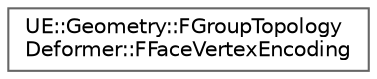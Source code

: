 digraph "Graphical Class Hierarchy"
{
 // INTERACTIVE_SVG=YES
 // LATEX_PDF_SIZE
  bgcolor="transparent";
  edge [fontname=Helvetica,fontsize=10,labelfontname=Helvetica,labelfontsize=10];
  node [fontname=Helvetica,fontsize=10,shape=box,height=0.2,width=0.4];
  rankdir="LR";
  Node0 [id="Node000000",label="UE::Geometry::FGroupTopology\lDeformer::FFaceVertexEncoding",height=0.2,width=0.4,color="grey40", fillcolor="white", style="filled",URL="$de/d64/structUE_1_1Geometry_1_1FGroupTopologyDeformer_1_1FFaceVertexEncoding.html",tooltip=" "];
}
